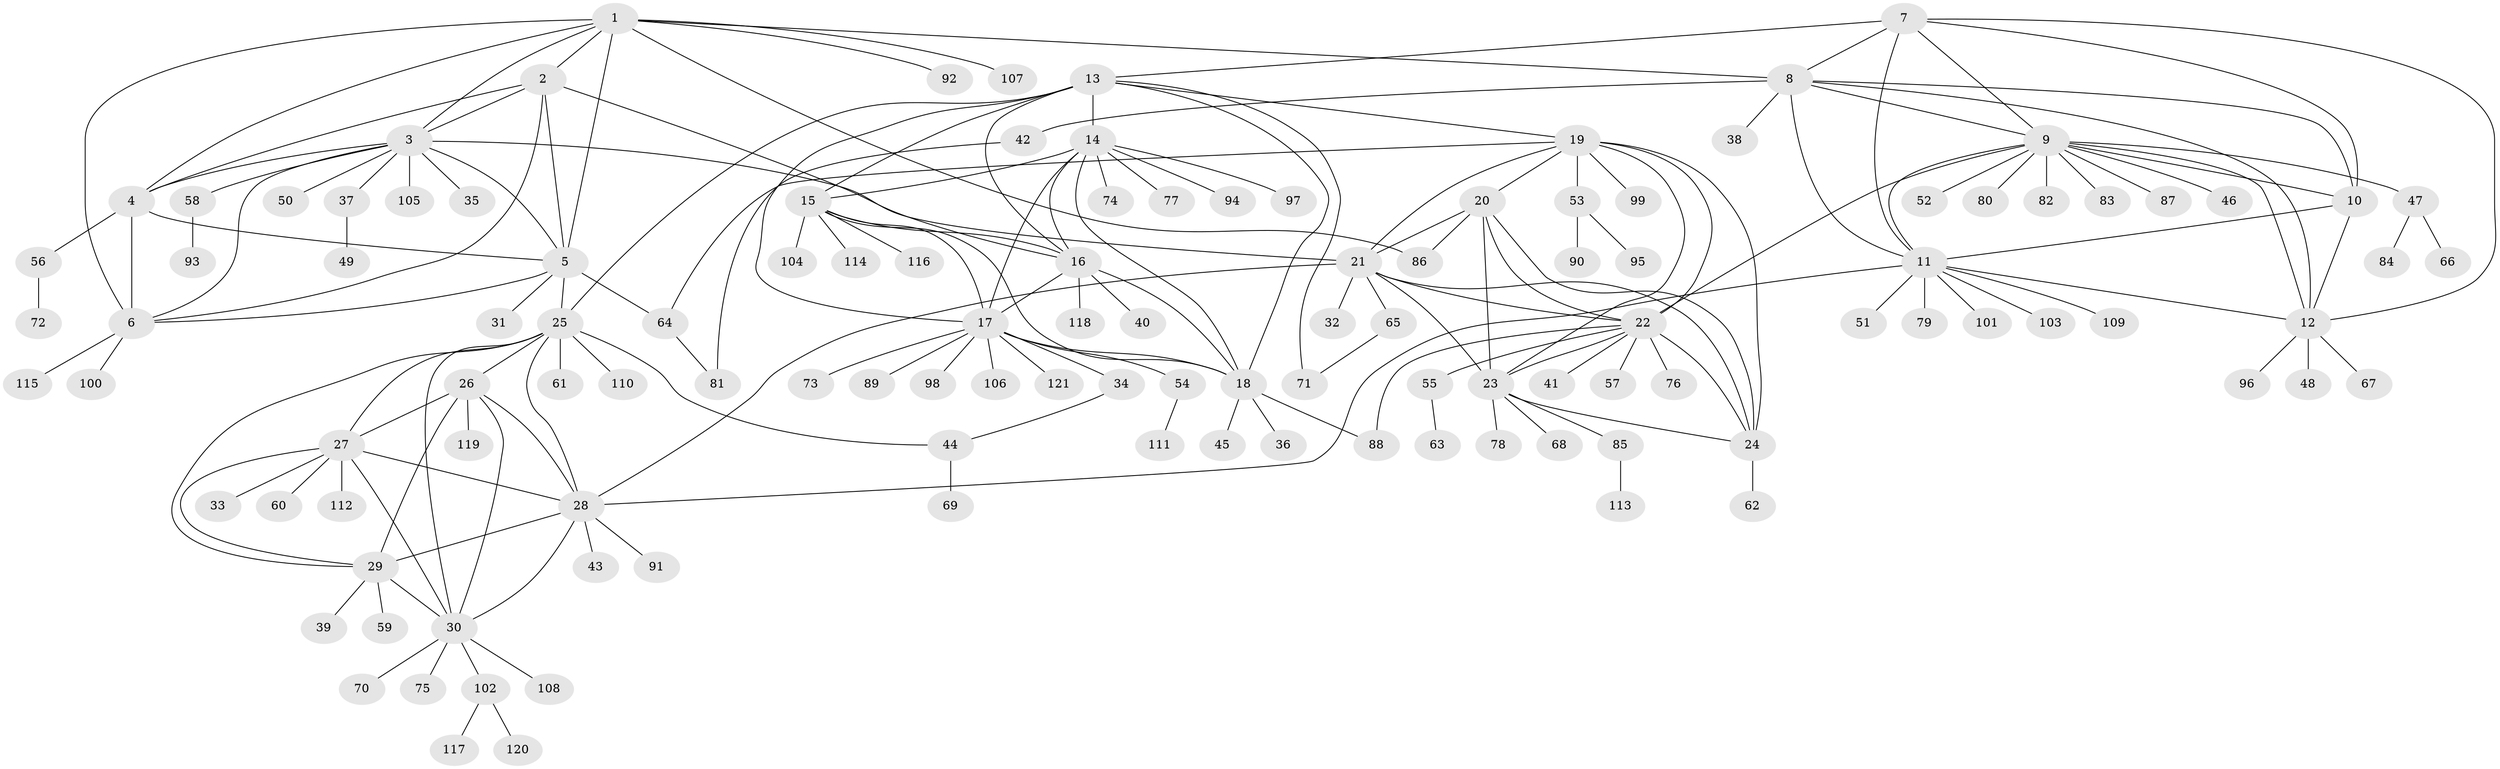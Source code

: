 // Generated by graph-tools (version 1.1) at 2025/15/03/09/25 04:15:56]
// undirected, 121 vertices, 182 edges
graph export_dot {
graph [start="1"]
  node [color=gray90,style=filled];
  1;
  2;
  3;
  4;
  5;
  6;
  7;
  8;
  9;
  10;
  11;
  12;
  13;
  14;
  15;
  16;
  17;
  18;
  19;
  20;
  21;
  22;
  23;
  24;
  25;
  26;
  27;
  28;
  29;
  30;
  31;
  32;
  33;
  34;
  35;
  36;
  37;
  38;
  39;
  40;
  41;
  42;
  43;
  44;
  45;
  46;
  47;
  48;
  49;
  50;
  51;
  52;
  53;
  54;
  55;
  56;
  57;
  58;
  59;
  60;
  61;
  62;
  63;
  64;
  65;
  66;
  67;
  68;
  69;
  70;
  71;
  72;
  73;
  74;
  75;
  76;
  77;
  78;
  79;
  80;
  81;
  82;
  83;
  84;
  85;
  86;
  87;
  88;
  89;
  90;
  91;
  92;
  93;
  94;
  95;
  96;
  97;
  98;
  99;
  100;
  101;
  102;
  103;
  104;
  105;
  106;
  107;
  108;
  109;
  110;
  111;
  112;
  113;
  114;
  115;
  116;
  117;
  118;
  119;
  120;
  121;
  1 -- 2;
  1 -- 3;
  1 -- 4;
  1 -- 5;
  1 -- 6;
  1 -- 8;
  1 -- 86;
  1 -- 92;
  1 -- 107;
  2 -- 3;
  2 -- 4;
  2 -- 5;
  2 -- 6;
  2 -- 16;
  3 -- 4;
  3 -- 5;
  3 -- 6;
  3 -- 21;
  3 -- 35;
  3 -- 37;
  3 -- 50;
  3 -- 58;
  3 -- 105;
  4 -- 5;
  4 -- 6;
  4 -- 56;
  5 -- 6;
  5 -- 25;
  5 -- 31;
  5 -- 64;
  6 -- 100;
  6 -- 115;
  7 -- 8;
  7 -- 9;
  7 -- 10;
  7 -- 11;
  7 -- 12;
  7 -- 13;
  8 -- 9;
  8 -- 10;
  8 -- 11;
  8 -- 12;
  8 -- 38;
  8 -- 42;
  9 -- 10;
  9 -- 11;
  9 -- 12;
  9 -- 22;
  9 -- 46;
  9 -- 47;
  9 -- 52;
  9 -- 80;
  9 -- 82;
  9 -- 83;
  9 -- 87;
  10 -- 11;
  10 -- 12;
  11 -- 12;
  11 -- 28;
  11 -- 51;
  11 -- 79;
  11 -- 101;
  11 -- 103;
  11 -- 109;
  12 -- 48;
  12 -- 67;
  12 -- 96;
  13 -- 14;
  13 -- 15;
  13 -- 16;
  13 -- 17;
  13 -- 18;
  13 -- 19;
  13 -- 25;
  13 -- 71;
  14 -- 15;
  14 -- 16;
  14 -- 17;
  14 -- 18;
  14 -- 74;
  14 -- 77;
  14 -- 94;
  14 -- 97;
  15 -- 16;
  15 -- 17;
  15 -- 18;
  15 -- 104;
  15 -- 114;
  15 -- 116;
  16 -- 17;
  16 -- 18;
  16 -- 40;
  16 -- 118;
  17 -- 18;
  17 -- 34;
  17 -- 54;
  17 -- 73;
  17 -- 89;
  17 -- 98;
  17 -- 106;
  17 -- 121;
  18 -- 36;
  18 -- 45;
  18 -- 88;
  19 -- 20;
  19 -- 21;
  19 -- 22;
  19 -- 23;
  19 -- 24;
  19 -- 53;
  19 -- 64;
  19 -- 99;
  20 -- 21;
  20 -- 22;
  20 -- 23;
  20 -- 24;
  20 -- 86;
  21 -- 22;
  21 -- 23;
  21 -- 24;
  21 -- 28;
  21 -- 32;
  21 -- 65;
  22 -- 23;
  22 -- 24;
  22 -- 41;
  22 -- 55;
  22 -- 57;
  22 -- 76;
  22 -- 88;
  23 -- 24;
  23 -- 68;
  23 -- 78;
  23 -- 85;
  24 -- 62;
  25 -- 26;
  25 -- 27;
  25 -- 28;
  25 -- 29;
  25 -- 30;
  25 -- 44;
  25 -- 61;
  25 -- 110;
  26 -- 27;
  26 -- 28;
  26 -- 29;
  26 -- 30;
  26 -- 119;
  27 -- 28;
  27 -- 29;
  27 -- 30;
  27 -- 33;
  27 -- 60;
  27 -- 112;
  28 -- 29;
  28 -- 30;
  28 -- 43;
  28 -- 91;
  29 -- 30;
  29 -- 39;
  29 -- 59;
  30 -- 70;
  30 -- 75;
  30 -- 102;
  30 -- 108;
  34 -- 44;
  37 -- 49;
  42 -- 81;
  44 -- 69;
  47 -- 66;
  47 -- 84;
  53 -- 90;
  53 -- 95;
  54 -- 111;
  55 -- 63;
  56 -- 72;
  58 -- 93;
  64 -- 81;
  65 -- 71;
  85 -- 113;
  102 -- 117;
  102 -- 120;
}
